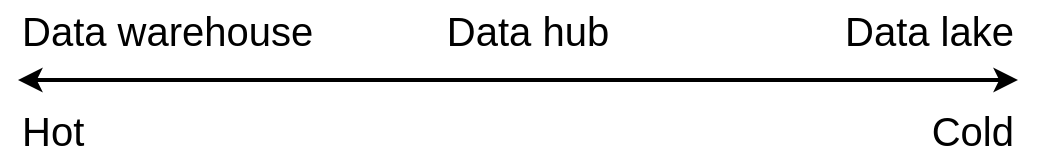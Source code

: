 <mxfile version="22.0.4" type="device">
  <diagram name="Pagina-1" id="Obl2eNAEIfPRNowj_f7H">
    <mxGraphModel dx="1195" dy="622" grid="1" gridSize="10" guides="1" tooltips="1" connect="1" arrows="1" fold="1" page="1" pageScale="1" pageWidth="827" pageHeight="1169" math="0" shadow="0">
      <root>
        <mxCell id="0" />
        <mxCell id="1" parent="0" />
        <mxCell id="j0uoPLtJFFh1yWsyPPyp-1" value="" style="endArrow=classic;html=1;rounded=0;strokeWidth=2;startArrow=classic;startFill=1;fontSize=20;" edge="1" parent="1">
          <mxGeometry width="50" height="50" relative="1" as="geometry">
            <mxPoint x="180" y="400" as="sourcePoint" />
            <mxPoint x="680" y="400" as="targetPoint" />
          </mxGeometry>
        </mxCell>
        <mxCell id="j0uoPLtJFFh1yWsyPPyp-2" value="Data warehouse" style="text;html=1;strokeColor=none;fillColor=none;align=left;verticalAlign=middle;whiteSpace=wrap;rounded=0;fontSize=20;" vertex="1" parent="1">
          <mxGeometry x="180" y="360" width="150" height="30" as="geometry" />
        </mxCell>
        <mxCell id="j0uoPLtJFFh1yWsyPPyp-3" value="&lt;div align=&quot;right&quot; style=&quot;font-size: 20px;&quot;&gt;Data lake&lt;br style=&quot;font-size: 20px;&quot;&gt;&lt;/div&gt;" style="text;html=1;strokeColor=none;fillColor=none;align=right;verticalAlign=middle;whiteSpace=wrap;rounded=0;fontSize=20;" vertex="1" parent="1">
          <mxGeometry x="530" y="360" width="150" height="30" as="geometry" />
        </mxCell>
        <mxCell id="j0uoPLtJFFh1yWsyPPyp-4" value="Data hub" style="text;html=1;strokeColor=none;fillColor=none;align=center;verticalAlign=middle;whiteSpace=wrap;rounded=0;fontSize=20;" vertex="1" parent="1">
          <mxGeometry x="360" y="360" width="150" height="30" as="geometry" />
        </mxCell>
        <mxCell id="j0uoPLtJFFh1yWsyPPyp-5" value="Hot" style="text;html=1;strokeColor=none;fillColor=none;align=left;verticalAlign=middle;whiteSpace=wrap;rounded=0;fontSize=20;" vertex="1" parent="1">
          <mxGeometry x="180" y="410" width="60" height="30" as="geometry" />
        </mxCell>
        <mxCell id="j0uoPLtJFFh1yWsyPPyp-6" value="Cold" style="text;html=1;strokeColor=none;fillColor=none;align=right;verticalAlign=middle;whiteSpace=wrap;rounded=0;fontSize=20;" vertex="1" parent="1">
          <mxGeometry x="620" y="410" width="60" height="30" as="geometry" />
        </mxCell>
      </root>
    </mxGraphModel>
  </diagram>
</mxfile>
